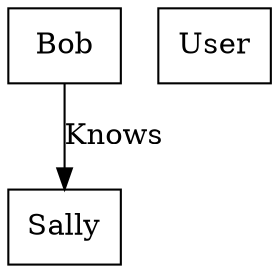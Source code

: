 digraph data_model_1 {
		Bob -> Sally [label="Knows"];
		Bob [shape=box];
		Sally [shape=box];

		UserLegend [shape=box, label="User"];
}
